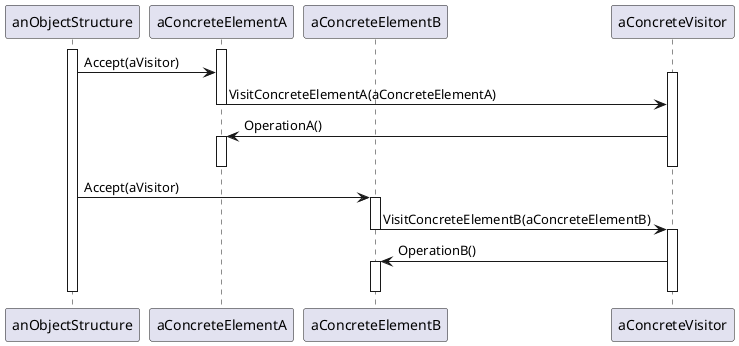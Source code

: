 @startuml
participant anObjectStructure
participant aConcreteElementA
participant aConcreteElementB
participant aConcreteVisitor

activate anObjectStructure
activate aConcreteElementA
anObjectStructure -> aConcreteElementA : Accept(aVisitor)

activate aConcreteVisitor
aConcreteElementA -> aConcreteVisitor : VisitConcreteElementA(aConcreteElementA)
deactivate aConcreteElementA

aConcreteVisitor -> aConcreteElementA : OperationA()
activate aConcreteElementA
deactivate aConcreteElementA
deactivate aConcreteVisitor

anObjectStructure -> aConcreteElementB : Accept(aVisitor)
activate aConcreteElementB

aConcreteElementB -> aConcreteVisitor : VisitConcreteElementB(aConcreteElementB)
deactivate aConcreteElementB
activate aConcreteVisitor
aConcreteVisitor -> aConcreteElementB : OperationB()
activate aConcreteElementB

deactivate aConcreteElementB
deactivate aConcreteVisitor
deactivate anObjectStructure
@enduml
